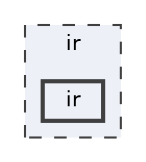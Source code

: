 digraph "ir/ir"
{
 // LATEX_PDF_SIZE
  bgcolor="transparent";
  edge [fontname=Helvetica,fontsize=10,labelfontname=Helvetica,labelfontsize=10];
  node [fontname=Helvetica,fontsize=10,shape=box,height=0.2,width=0.4];
  compound=true
  subgraph clusterdir_83749c79fa94dc282fda54d788c4d4d2 {
    graph [ bgcolor="#edf0f7", pencolor="grey25", label="ir", fontname=Helvetica,fontsize=10 style="filled,dashed", URL="dir_83749c79fa94dc282fda54d788c4d4d2.html",tooltip=""]
  dir_b619a0494cdf537ef28c489c9f1cd89b [label="ir", fillcolor="#edf0f7", color="grey25", style="filled,bold", URL="dir_b619a0494cdf537ef28c489c9f1cd89b.html",tooltip=""];
  }
}
